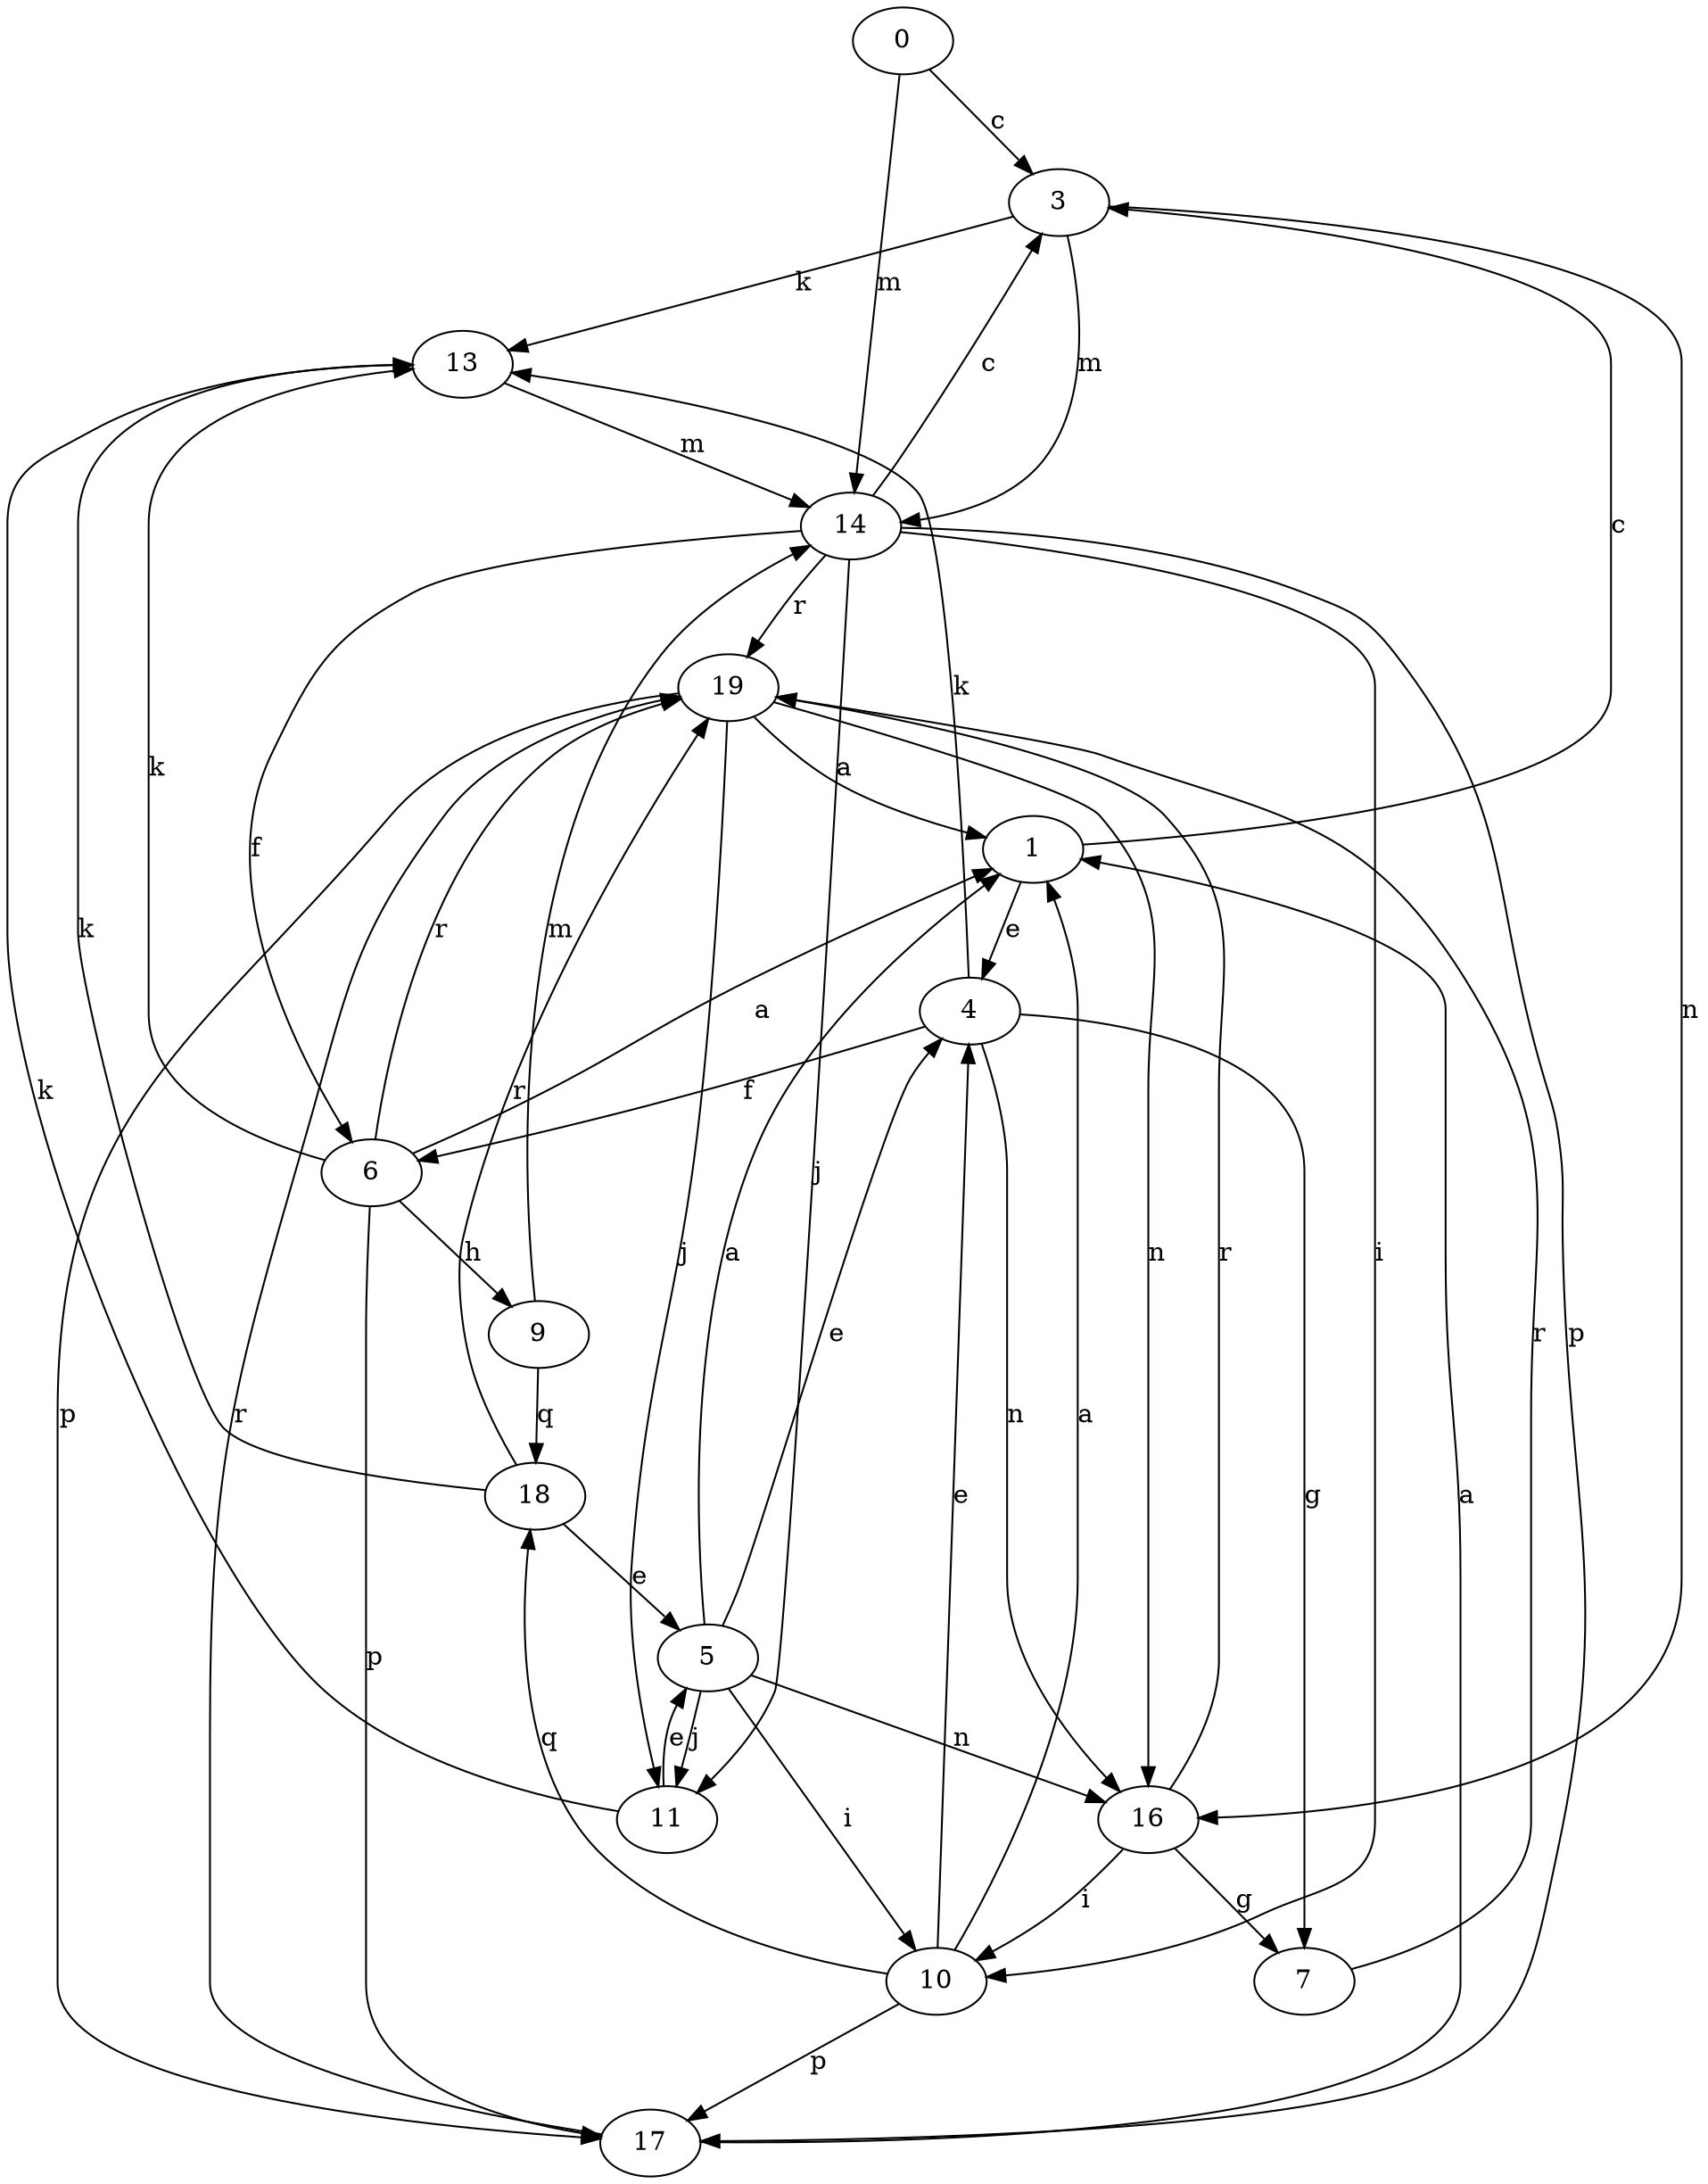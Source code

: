 strict digraph  {
0;
1;
3;
4;
5;
6;
7;
9;
10;
11;
13;
14;
16;
17;
18;
19;
0 -> 3  [label=c];
0 -> 14  [label=m];
1 -> 3  [label=c];
1 -> 4  [label=e];
3 -> 13  [label=k];
3 -> 14  [label=m];
3 -> 16  [label=n];
4 -> 6  [label=f];
4 -> 7  [label=g];
4 -> 13  [label=k];
4 -> 16  [label=n];
5 -> 1  [label=a];
5 -> 4  [label=e];
5 -> 10  [label=i];
5 -> 11  [label=j];
5 -> 16  [label=n];
6 -> 1  [label=a];
6 -> 9  [label=h];
6 -> 13  [label=k];
6 -> 17  [label=p];
6 -> 19  [label=r];
7 -> 19  [label=r];
9 -> 14  [label=m];
9 -> 18  [label=q];
10 -> 1  [label=a];
10 -> 4  [label=e];
10 -> 17  [label=p];
10 -> 18  [label=q];
11 -> 5  [label=e];
11 -> 13  [label=k];
13 -> 14  [label=m];
14 -> 3  [label=c];
14 -> 6  [label=f];
14 -> 10  [label=i];
14 -> 11  [label=j];
14 -> 17  [label=p];
14 -> 19  [label=r];
16 -> 7  [label=g];
16 -> 10  [label=i];
16 -> 19  [label=r];
17 -> 1  [label=a];
17 -> 19  [label=r];
18 -> 5  [label=e];
18 -> 13  [label=k];
18 -> 19  [label=r];
19 -> 1  [label=a];
19 -> 11  [label=j];
19 -> 16  [label=n];
19 -> 17  [label=p];
}
